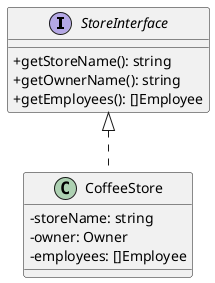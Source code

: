 @startuml Implementation

skinparam classAttributeIconSize 0

interface StoreInterface {
    + getStoreName(): string
    + getOwnerName(): string
    + getEmployees(): []Employee
}

class CoffeeStore implements StoreInterface {
    - storeName: string
    - owner: Owner
    - employees: []Employee
}

@enduml
